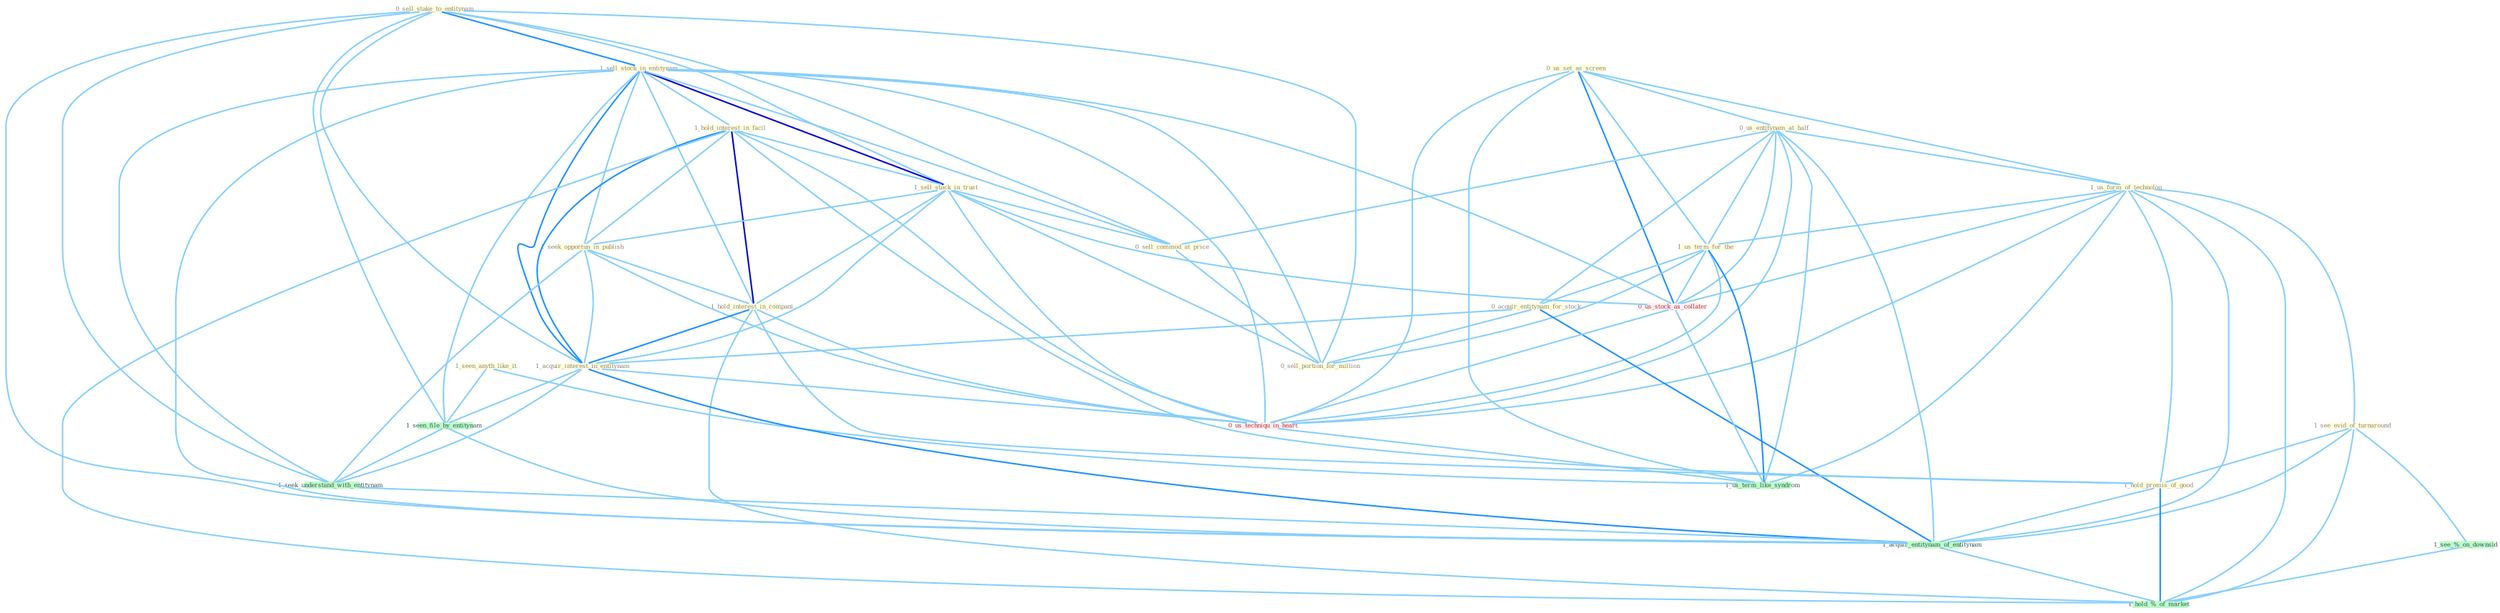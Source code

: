 Graph G{ 
    node
    [shape=polygon,style=filled,width=.5,height=.06,color="#BDFCC9",fixedsize=true,fontsize=4,
    fontcolor="#2f4f4f"];
    {node
    [color="#ffffe0", fontcolor="#8b7d6b"] "0_sell_stake_to_entitynam " "0_us_set_as_screen " "1_sell_stock_in_entitynam " "0_us_entitynam_at_half " "1_us_form_of_technolog " "1_hold_interest_in_facil " "1_sell_stock_in_trust " "0_sell_commod_at_price " "1_us_term_for_the " "1_seek_opportun_in_publish " "1_seen_anyth_like_it " "0_acquir_entitynam_for_stock " "1_hold_interest_in_compani " "1_acquir_interest_in_entitynam " "1_see_evid_of_turnaround " "1_hold_promis_of_good " "0_sell_portion_for_million "}
{node [color="#fff0f5", fontcolor="#b22222"] "0_us_stock_as_collater " "0_us_techniqu_in_heart "}
edge [color="#B0E2FF"];

	"0_sell_stake_to_entitynam " -- "1_sell_stock_in_entitynam " [w="2", color="#1e90ff" , len=0.8];
	"0_sell_stake_to_entitynam " -- "1_sell_stock_in_trust " [w="1", color="#87cefa" ];
	"0_sell_stake_to_entitynam " -- "0_sell_commod_at_price " [w="1", color="#87cefa" ];
	"0_sell_stake_to_entitynam " -- "1_acquir_interest_in_entitynam " [w="1", color="#87cefa" ];
	"0_sell_stake_to_entitynam " -- "0_sell_portion_for_million " [w="1", color="#87cefa" ];
	"0_sell_stake_to_entitynam " -- "1_seen_file_by_entitynam " [w="1", color="#87cefa" ];
	"0_sell_stake_to_entitynam " -- "1_seek_understand_with_entitynam " [w="1", color="#87cefa" ];
	"0_sell_stake_to_entitynam " -- "1_acquir_entitynam_of_entitynam " [w="1", color="#87cefa" ];
	"0_us_set_as_screen " -- "0_us_entitynam_at_half " [w="1", color="#87cefa" ];
	"0_us_set_as_screen " -- "1_us_form_of_technolog " [w="1", color="#87cefa" ];
	"0_us_set_as_screen " -- "1_us_term_for_the " [w="1", color="#87cefa" ];
	"0_us_set_as_screen " -- "0_us_stock_as_collater " [w="2", color="#1e90ff" , len=0.8];
	"0_us_set_as_screen " -- "0_us_techniqu_in_heart " [w="1", color="#87cefa" ];
	"0_us_set_as_screen " -- "1_us_term_like_syndrom " [w="1", color="#87cefa" ];
	"1_sell_stock_in_entitynam " -- "1_hold_interest_in_facil " [w="1", color="#87cefa" ];
	"1_sell_stock_in_entitynam " -- "1_sell_stock_in_trust " [w="3", color="#0000cd" , len=0.6];
	"1_sell_stock_in_entitynam " -- "0_sell_commod_at_price " [w="1", color="#87cefa" ];
	"1_sell_stock_in_entitynam " -- "1_seek_opportun_in_publish " [w="1", color="#87cefa" ];
	"1_sell_stock_in_entitynam " -- "1_hold_interest_in_compani " [w="1", color="#87cefa" ];
	"1_sell_stock_in_entitynam " -- "1_acquir_interest_in_entitynam " [w="2", color="#1e90ff" , len=0.8];
	"1_sell_stock_in_entitynam " -- "0_sell_portion_for_million " [w="1", color="#87cefa" ];
	"1_sell_stock_in_entitynam " -- "1_seen_file_by_entitynam " [w="1", color="#87cefa" ];
	"1_sell_stock_in_entitynam " -- "0_us_stock_as_collater " [w="1", color="#87cefa" ];
	"1_sell_stock_in_entitynam " -- "1_seek_understand_with_entitynam " [w="1", color="#87cefa" ];
	"1_sell_stock_in_entitynam " -- "1_acquir_entitynam_of_entitynam " [w="1", color="#87cefa" ];
	"1_sell_stock_in_entitynam " -- "0_us_techniqu_in_heart " [w="1", color="#87cefa" ];
	"0_us_entitynam_at_half " -- "1_us_form_of_technolog " [w="1", color="#87cefa" ];
	"0_us_entitynam_at_half " -- "0_sell_commod_at_price " [w="1", color="#87cefa" ];
	"0_us_entitynam_at_half " -- "1_us_term_for_the " [w="1", color="#87cefa" ];
	"0_us_entitynam_at_half " -- "0_acquir_entitynam_for_stock " [w="1", color="#87cefa" ];
	"0_us_entitynam_at_half " -- "0_us_stock_as_collater " [w="1", color="#87cefa" ];
	"0_us_entitynam_at_half " -- "1_acquir_entitynam_of_entitynam " [w="1", color="#87cefa" ];
	"0_us_entitynam_at_half " -- "0_us_techniqu_in_heart " [w="1", color="#87cefa" ];
	"0_us_entitynam_at_half " -- "1_us_term_like_syndrom " [w="1", color="#87cefa" ];
	"1_us_form_of_technolog " -- "1_us_term_for_the " [w="1", color="#87cefa" ];
	"1_us_form_of_technolog " -- "1_see_evid_of_turnaround " [w="1", color="#87cefa" ];
	"1_us_form_of_technolog " -- "1_hold_promis_of_good " [w="1", color="#87cefa" ];
	"1_us_form_of_technolog " -- "0_us_stock_as_collater " [w="1", color="#87cefa" ];
	"1_us_form_of_technolog " -- "1_acquir_entitynam_of_entitynam " [w="1", color="#87cefa" ];
	"1_us_form_of_technolog " -- "0_us_techniqu_in_heart " [w="1", color="#87cefa" ];
	"1_us_form_of_technolog " -- "1_us_term_like_syndrom " [w="1", color="#87cefa" ];
	"1_us_form_of_technolog " -- "1_hold_%_of_market " [w="1", color="#87cefa" ];
	"1_hold_interest_in_facil " -- "1_sell_stock_in_trust " [w="1", color="#87cefa" ];
	"1_hold_interest_in_facil " -- "1_seek_opportun_in_publish " [w="1", color="#87cefa" ];
	"1_hold_interest_in_facil " -- "1_hold_interest_in_compani " [w="3", color="#0000cd" , len=0.6];
	"1_hold_interest_in_facil " -- "1_acquir_interest_in_entitynam " [w="2", color="#1e90ff" , len=0.8];
	"1_hold_interest_in_facil " -- "1_hold_promis_of_good " [w="1", color="#87cefa" ];
	"1_hold_interest_in_facil " -- "0_us_techniqu_in_heart " [w="1", color="#87cefa" ];
	"1_hold_interest_in_facil " -- "1_hold_%_of_market " [w="1", color="#87cefa" ];
	"1_sell_stock_in_trust " -- "0_sell_commod_at_price " [w="1", color="#87cefa" ];
	"1_sell_stock_in_trust " -- "1_seek_opportun_in_publish " [w="1", color="#87cefa" ];
	"1_sell_stock_in_trust " -- "1_hold_interest_in_compani " [w="1", color="#87cefa" ];
	"1_sell_stock_in_trust " -- "1_acquir_interest_in_entitynam " [w="1", color="#87cefa" ];
	"1_sell_stock_in_trust " -- "0_sell_portion_for_million " [w="1", color="#87cefa" ];
	"1_sell_stock_in_trust " -- "0_us_stock_as_collater " [w="1", color="#87cefa" ];
	"1_sell_stock_in_trust " -- "0_us_techniqu_in_heart " [w="1", color="#87cefa" ];
	"0_sell_commod_at_price " -- "0_sell_portion_for_million " [w="1", color="#87cefa" ];
	"1_us_term_for_the " -- "0_acquir_entitynam_for_stock " [w="1", color="#87cefa" ];
	"1_us_term_for_the " -- "0_sell_portion_for_million " [w="1", color="#87cefa" ];
	"1_us_term_for_the " -- "0_us_stock_as_collater " [w="1", color="#87cefa" ];
	"1_us_term_for_the " -- "0_us_techniqu_in_heart " [w="1", color="#87cefa" ];
	"1_us_term_for_the " -- "1_us_term_like_syndrom " [w="2", color="#1e90ff" , len=0.8];
	"1_seek_opportun_in_publish " -- "1_hold_interest_in_compani " [w="1", color="#87cefa" ];
	"1_seek_opportun_in_publish " -- "1_acquir_interest_in_entitynam " [w="1", color="#87cefa" ];
	"1_seek_opportun_in_publish " -- "1_seek_understand_with_entitynam " [w="1", color="#87cefa" ];
	"1_seek_opportun_in_publish " -- "0_us_techniqu_in_heart " [w="1", color="#87cefa" ];
	"1_seen_anyth_like_it " -- "1_seen_file_by_entitynam " [w="1", color="#87cefa" ];
	"1_seen_anyth_like_it " -- "1_us_term_like_syndrom " [w="1", color="#87cefa" ];
	"0_acquir_entitynam_for_stock " -- "1_acquir_interest_in_entitynam " [w="1", color="#87cefa" ];
	"0_acquir_entitynam_for_stock " -- "0_sell_portion_for_million " [w="1", color="#87cefa" ];
	"0_acquir_entitynam_for_stock " -- "1_acquir_entitynam_of_entitynam " [w="2", color="#1e90ff" , len=0.8];
	"1_hold_interest_in_compani " -- "1_acquir_interest_in_entitynam " [w="2", color="#1e90ff" , len=0.8];
	"1_hold_interest_in_compani " -- "1_hold_promis_of_good " [w="1", color="#87cefa" ];
	"1_hold_interest_in_compani " -- "0_us_techniqu_in_heart " [w="1", color="#87cefa" ];
	"1_hold_interest_in_compani " -- "1_hold_%_of_market " [w="1", color="#87cefa" ];
	"1_acquir_interest_in_entitynam " -- "1_seen_file_by_entitynam " [w="1", color="#87cefa" ];
	"1_acquir_interest_in_entitynam " -- "1_seek_understand_with_entitynam " [w="1", color="#87cefa" ];
	"1_acquir_interest_in_entitynam " -- "1_acquir_entitynam_of_entitynam " [w="2", color="#1e90ff" , len=0.8];
	"1_acquir_interest_in_entitynam " -- "0_us_techniqu_in_heart " [w="1", color="#87cefa" ];
	"1_see_evid_of_turnaround " -- "1_hold_promis_of_good " [w="1", color="#87cefa" ];
	"1_see_evid_of_turnaround " -- "1_acquir_entitynam_of_entitynam " [w="1", color="#87cefa" ];
	"1_see_evid_of_turnaround " -- "1_see_%_on_downsid " [w="1", color="#87cefa" ];
	"1_see_evid_of_turnaround " -- "1_hold_%_of_market " [w="1", color="#87cefa" ];
	"1_hold_promis_of_good " -- "1_acquir_entitynam_of_entitynam " [w="1", color="#87cefa" ];
	"1_hold_promis_of_good " -- "1_hold_%_of_market " [w="2", color="#1e90ff" , len=0.8];
	"1_seen_file_by_entitynam " -- "1_seek_understand_with_entitynam " [w="1", color="#87cefa" ];
	"1_seen_file_by_entitynam " -- "1_acquir_entitynam_of_entitynam " [w="1", color="#87cefa" ];
	"0_us_stock_as_collater " -- "0_us_techniqu_in_heart " [w="1", color="#87cefa" ];
	"0_us_stock_as_collater " -- "1_us_term_like_syndrom " [w="1", color="#87cefa" ];
	"1_seek_understand_with_entitynam " -- "1_acquir_entitynam_of_entitynam " [w="1", color="#87cefa" ];
	"1_acquir_entitynam_of_entitynam " -- "1_hold_%_of_market " [w="1", color="#87cefa" ];
	"0_us_techniqu_in_heart " -- "1_us_term_like_syndrom " [w="1", color="#87cefa" ];
	"1_see_%_on_downsid " -- "1_hold_%_of_market " [w="1", color="#87cefa" ];
}